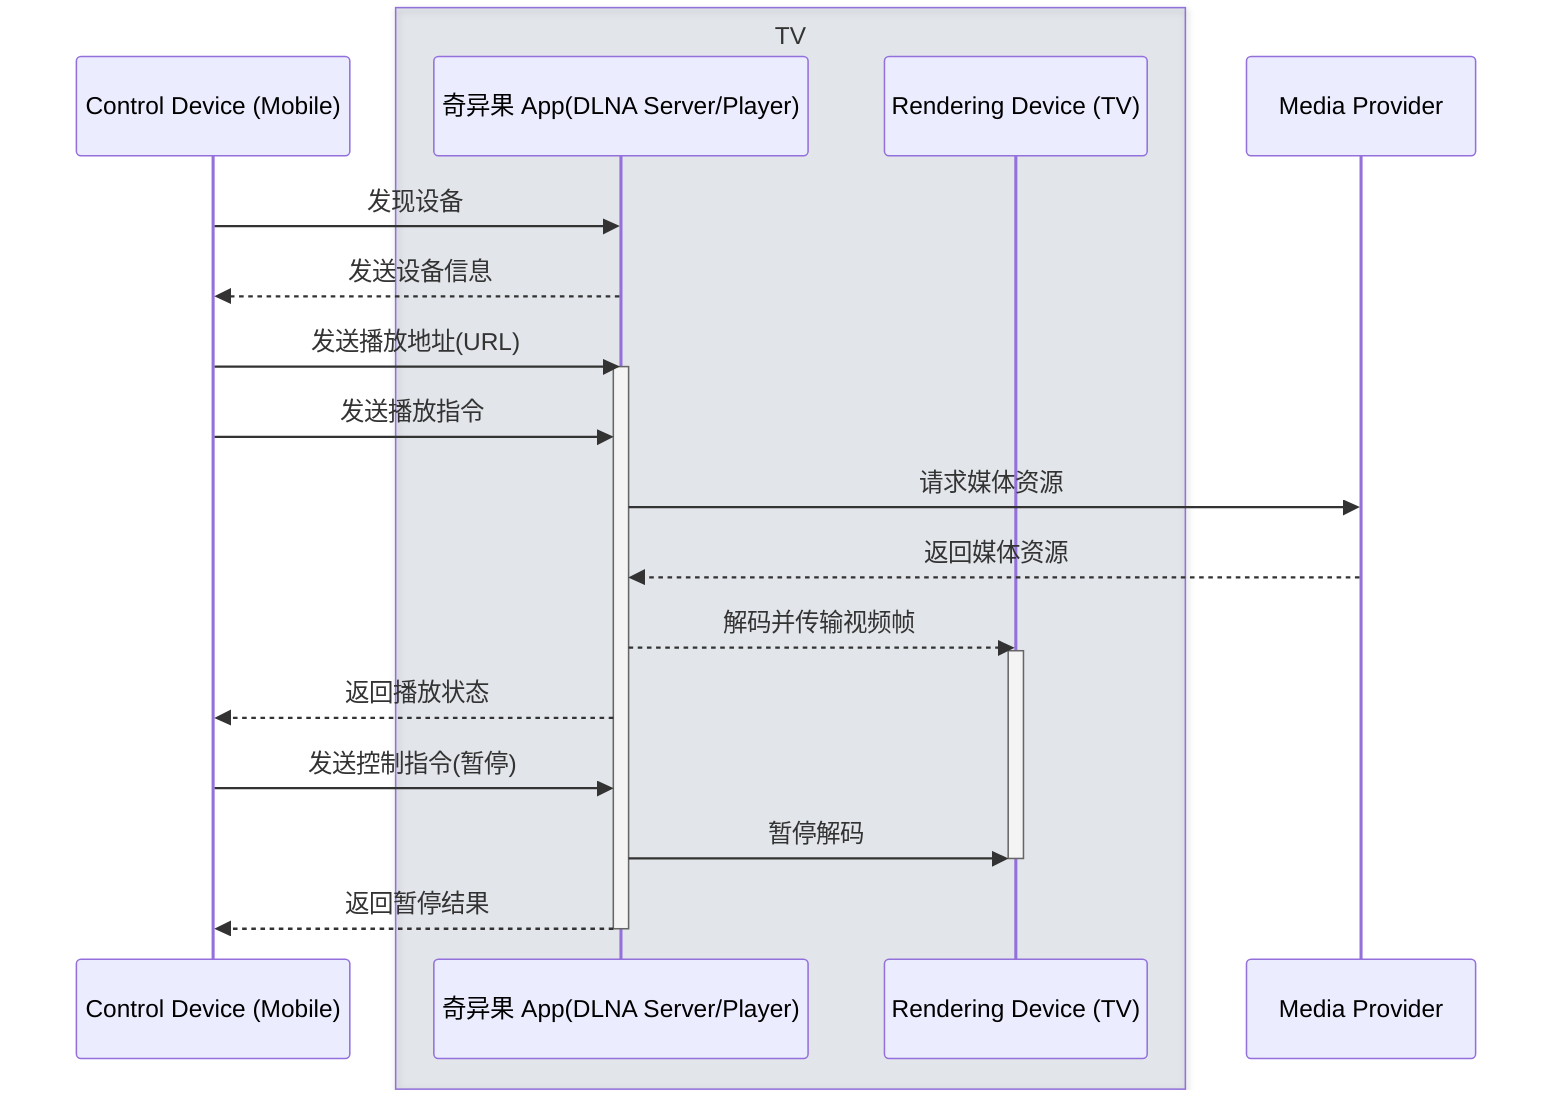 sequenceDiagram
participant C as Control Device (Mobile)
box rgba(33,66,99,0.1) TV
    participant S as 奇异果 App(DLNA Server/Player)
    participant R as Rendering Device (TV)
end
participant MP as Media Provider

    C->>S: 发现设备
    S-->>C: 发送设备信息


    C->>S: 发送播放地址(URL)

    activate S

    C->>S: 发送播放指令

    S->>MP: 请求媒体资源
    MP-->>S: 返回媒体资源

    S-->>R: 解码并传输视频帧

    activate R

    S-->>C:  返回播放状态


    C->>S: 发送控制指令(暂停)
    S->>R: 暂停解码

    deactivate R

    S-->>C: 返回暂停结果

    deactivate S